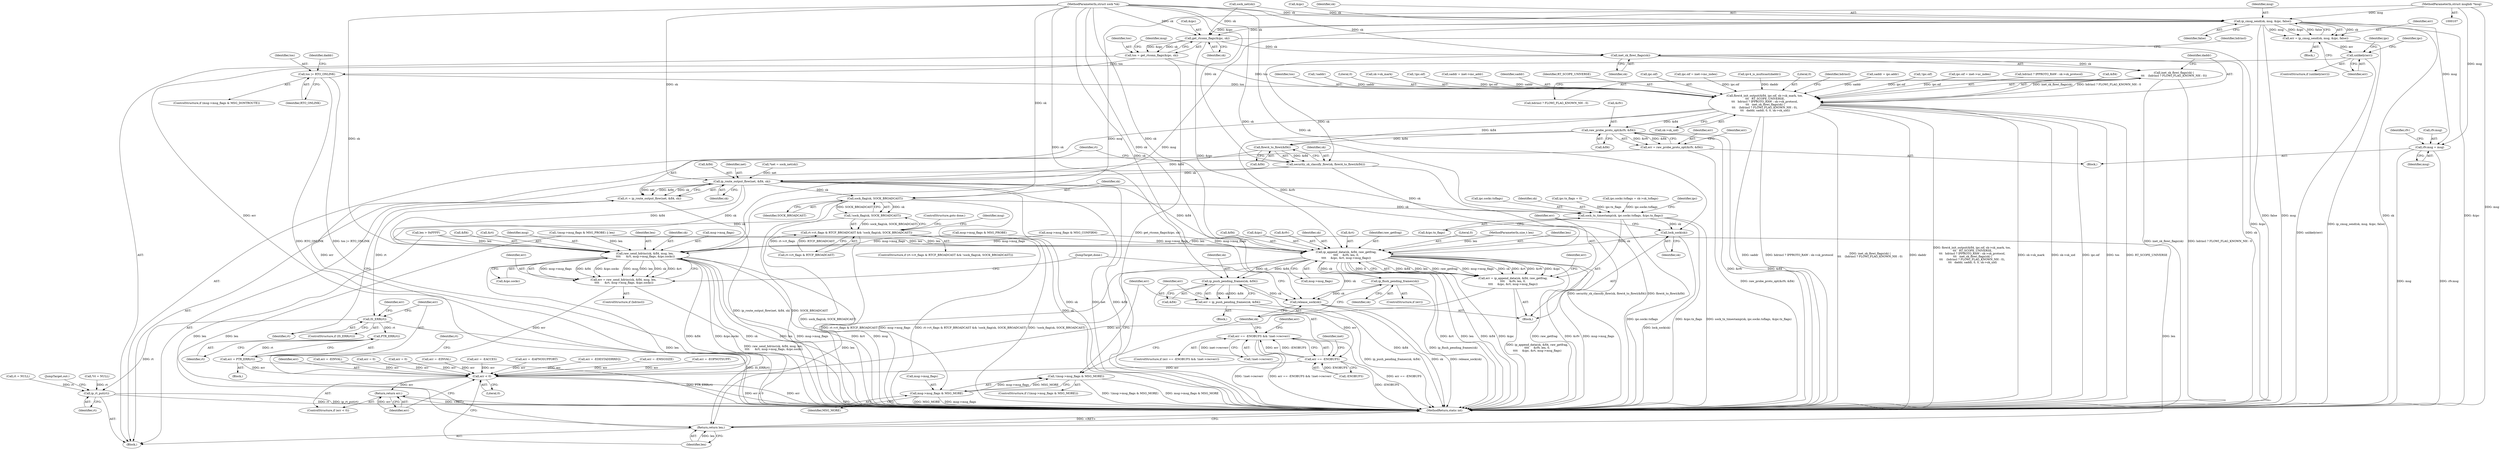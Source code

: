 digraph "0_linux_8f659a03a0ba9289b9aeb9b4470e6fb263d6f483@pointer" {
"1000109" [label="(MethodParameterIn,struct msghdr *msg)"];
"1000280" [label="(Call,ip_cmsg_send(sk, msg, &ipc, false))"];
"1000278" [label="(Call,err = ip_cmsg_send(sk, msg, &ipc, false))"];
"1000287" [label="(Call,unlikely(err))"];
"1000649" [label="(Call,err < 0)"];
"1000652" [label="(Return,return err;)"];
"1000387" [label="(Call,get_rtconn_flags(&ipc, sk))"];
"1000385" [label="(Call,tos = get_rtconn_flags(&ipc, sk))"];
"1000397" [label="(Call,tos |= RTO_ONLINK)"];
"1000437" [label="(Call,flowi4_init_output(&fl4, ipc.oif, sk->sk_mark, tos,\n \t\t\t   RT_SCOPE_UNIVERSE,\n\t\t\t   hdrincl ? IPPROTO_RAW : sk->sk_protocol,\n \t\t\t   inet_sk_flowi_flags(sk) |\n\t\t\t    (hdrincl ? FLOWI_FLAG_KNOWN_NH : 0),\n \t\t\t   daddr, saddr, 0, 0, sk->sk_uid))"];
"1000484" [label="(Call,raw_probe_proto_opt(&rfv, &fl4))"];
"1000482" [label="(Call,err = raw_probe_proto_opt(&rfv, &fl4))"];
"1000494" [label="(Call,flowi4_to_flowi(&fl4))"];
"1000492" [label="(Call,security_sk_classify_flow(sk, flowi4_to_flowi(&fl4)))"];
"1000499" [label="(Call,ip_route_output_flow(net, &fl4, sk))"];
"1000497" [label="(Call,rt = ip_route_output_flow(net, &fl4, sk))"];
"1000505" [label="(Call,IS_ERR(rt))"];
"1000510" [label="(Call,PTR_ERR(rt))"];
"1000508" [label="(Call,err = PTR_ERR(rt))"];
"1000645" [label="(Call,ip_rt_put(rt))"];
"1000528" [label="(Call,sock_flag(sk, SOCK_BROADCAST))"];
"1000527" [label="(Call,!sock_flag(sk, SOCK_BROADCAST))"];
"1000521" [label="(Call,rt->rt_flags & RTCF_BROADCAST && !sock_flag(sk, SOCK_BROADCAST))"];
"1000544" [label="(Call,raw_send_hdrinc(sk, &fl4, msg, len,\n \t\t\t\t      &rt, msg->msg_flags, &ipc.sockc))"];
"1000542" [label="(Call,err = raw_send_hdrinc(sk, &fl4, msg, len,\n \t\t\t\t      &rt, msg->msg_flags, &ipc.sockc))"];
"1000654" [label="(Return,return len;)"];
"1000561" [label="(Call,sock_tx_timestamp(sk, ipc.sockc.tsflags, &ipc.tx_flags))"];
"1000584" [label="(Call,lock_sock(sk))"];
"1000588" [label="(Call,ip_append_data(sk, &fl4, raw_getfrag,\n\t\t\t\t     &rfv, len, 0,\n\t\t\t\t     &ipc, &rt, msg->msg_flags))"];
"1000586" [label="(Call,err = ip_append_data(sk, &fl4, raw_getfrag,\n\t\t\t\t     &rfv, len, 0,\n\t\t\t\t     &ipc, &rt, msg->msg_flags))"];
"1000606" [label="(Call,ip_flush_pending_frames(sk))"];
"1000636" [label="(Call,release_sock(sk))"];
"1000611" [label="(Call,msg->msg_flags & MSG_MORE)"];
"1000610" [label="(Call,!(msg->msg_flags & MSG_MORE))"];
"1000619" [label="(Call,ip_push_pending_frames(sk, &fl4))"];
"1000617" [label="(Call,err = ip_push_pending_frames(sk, &fl4))"];
"1000625" [label="(Call,err == -ENOBUFS)"];
"1000624" [label="(Call,err == -ENOBUFS && !inet->recverr)"];
"1000455" [label="(Call,inet_sk_flowi_flags(sk))"];
"1000454" [label="(Call,inet_sk_flowi_flags(sk) |\n\t\t\t    (hdrincl ? FLOWI_FLAG_KNOWN_NH : 0))"];
"1000472" [label="(Call,rfv.msg = msg)"];
"1000561" [label="(Call,sock_tx_timestamp(sk, ipc.sockc.tsflags, &ipc.tx_flags))"];
"1000108" [label="(MethodParameterIn,struct sock *sk)"];
"1000494" [label="(Call,flowi4_to_flowi(&fl4))"];
"1000482" [label="(Call,err = raw_probe_proto_opt(&rfv, &fl4))"];
"1000109" [label="(MethodParameterIn,struct msghdr *msg)"];
"1000391" [label="(ControlStructure,if (msg->msg_flags & MSG_DONTROUTE))"];
"1000401" [label="(Call,ipv4_is_multicast(daddr))"];
"1000509" [label="(Identifier,err)"];
"1000464" [label="(Literal,0)"];
"1000288" [label="(Identifier,err)"];
"1000533" [label="(Call,msg->msg_flags & MSG_CONFIRM)"];
"1000120" [label="(Call,sock_net(sk))"];
"1000402" [label="(Identifier,daddr)"];
"1000286" [label="(ControlStructure,if (unlikely(err)))"];
"1000595" [label="(Identifier,len)"];
"1000590" [label="(Call,&fl4)"];
"1000506" [label="(Identifier,rt)"];
"1000686" [label="(MethodReturn,static int)"];
"1000500" [label="(Identifier,net)"];
"1000528" [label="(Call,sock_flag(sk, SOCK_BROADCAST))"];
"1000555" [label="(Call,&ipc.sockc)"];
"1000487" [label="(Call,&fl4)"];
"1000495" [label="(Call,&fl4)"];
"1000568" [label="(Call,&ipc.tx_flags)"];
"1000485" [label="(Call,&rfv)"];
"1000675" [label="(Call,msg->msg_flags & MSG_PROBE)"];
"1000470" [label="(Identifier,hdrincl)"];
"1000492" [label="(Call,security_sk_classify_flow(sk, flowi4_to_flowi(&fl4)))"];
"1000505" [label="(Call,IS_ERR(rt))"];
"1000586" [label="(Call,err = ip_append_data(sk, &fl4, raw_getfrag,\n\t\t\t\t     &rfv, len, 0,\n\t\t\t\t     &ipc, &rt, msg->msg_flags))"];
"1000601" [label="(Call,msg->msg_flags)"];
"1000139" [label="(Call,err = -EMSGSIZE)"];
"1000517" [label="(Identifier,err)"];
"1000153" [label="(Call,err = -EOPNOTSUPP)"];
"1000615" [label="(Identifier,MSG_MORE)"];
"1000285" [label="(Identifier,false)"];
"1000542" [label="(Call,err = raw_send_hdrinc(sk, &fl4, msg, len,\n \t\t\t\t      &rt, msg->msg_flags, &ipc.sockc))"];
"1000625" [label="(Call,err == -ENOBUFS)"];
"1000479" [label="(Identifier,rfv)"];
"1000437" [label="(Call,flowi4_init_output(&fl4, ipc.oif, sk->sk_mark, tos,\n \t\t\t   RT_SCOPE_UNIVERSE,\n\t\t\t   hdrincl ? IPPROTO_RAW : sk->sk_protocol,\n \t\t\t   inet_sk_flowi_flags(sk) |\n\t\t\t    (hdrincl ? FLOWI_FLAG_KNOWN_NH : 0),\n \t\t\t   daddr, saddr, 0, 0, sk->sk_uid))"];
"1000277" [label="(Block,)"];
"1000504" [label="(ControlStructure,if (IS_ERR(rt)))"];
"1000650" [label="(Identifier,err)"];
"1000530" [label="(Identifier,SOCK_BROADCAST)"];
"1000605" [label="(Identifier,err)"];
"1000645" [label="(Call,ip_rt_put(rt))"];
"1000455" [label="(Call,inet_sk_flowi_flags(sk))"];
"1000513" [label="(Identifier,rt)"];
"1000454" [label="(Call,inet_sk_flowi_flags(sk) |\n\t\t\t    (hdrincl ? FLOWI_FLAG_KNOWN_NH : 0))"];
"1000611" [label="(Call,msg->msg_flags & MSG_MORE)"];
"1000302" [label="(Call,saddr = ipc.addr)"];
"1000405" [label="(Call,!ipc.oif)"];
"1000461" [label="(Identifier,daddr)"];
"1000620" [label="(Identifier,sk)"];
"1000634" [label="(Identifier,err)"];
"1000587" [label="(Identifier,err)"];
"1000498" [label="(Identifier,rt)"];
"1000297" [label="(Identifier,ipc)"];
"1000356" [label="(Call,err = -EINVAL)"];
"1000144" [label="(Call,len > 0xFFFF)"];
"1000597" [label="(Call,&ipc)"];
"1000118" [label="(Call,*net = sock_net(sk))"];
"1000531" [label="(ControlStructure,goto done;)"];
"1000637" [label="(Identifier,sk)"];
"1000623" [label="(ControlStructure,if (err == -ENOBUFS && !inet->recverr))"];
"1000483" [label="(Identifier,err)"];
"1000575" [label="(Identifier,ipc)"];
"1000636" [label="(Call,release_sock(sk))"];
"1000493" [label="(Identifier,sk)"];
"1000546" [label="(Call,&fl4)"];
"1000550" [label="(Call,&rt)"];
"1000607" [label="(Identifier,sk)"];
"1000499" [label="(Call,ip_route_output_flow(net, &fl4, sk))"];
"1000618" [label="(Identifier,err)"];
"1000633" [label="(Call,err = 0)"];
"1000535" [label="(Identifier,msg)"];
"1000280" [label="(Call,ip_cmsg_send(sk, msg, &ipc, false))"];
"1000617" [label="(Call,err = ip_push_pending_frames(sk, &fl4))"];
"1000682" [label="(Call,err = 0)"];
"1000593" [label="(Call,&rfv)"];
"1000169" [label="(Call,err = -EINVAL)"];
"1000589" [label="(Identifier,sk)"];
"1000521" [label="(Call,rt->rt_flags & RTCF_BROADCAST && !sock_flag(sk, SOCK_BROADCAST))"];
"1000386" [label="(Identifier,tos)"];
"1000430" [label="(Call,ipc.oif = inet->uc_index)"];
"1000448" [label="(Call,hdrincl ? IPPROTO_RAW : sk->sk_protocol)"];
"1000438" [label="(Call,&fl4)"];
"1000446" [label="(Identifier,tos)"];
"1000292" [label="(Identifier,ipc)"];
"1000417" [label="(Call,!saddr)"];
"1000497" [label="(Call,rt = ip_route_output_flow(net, &fl4, sk))"];
"1000385" [label="(Call,tos = get_rtconn_flags(&ipc, sk))"];
"1000529" [label="(Identifier,sk)"];
"1000463" [label="(Literal,0)"];
"1000443" [label="(Call,sk->sk_mark)"];
"1000507" [label="(Block,)"];
"1000279" [label="(Identifier,err)"];
"1000110" [label="(MethodParameterIn,size_t len)"];
"1000616" [label="(Block,)"];
"1000631" [label="(Identifier,inet)"];
"1000599" [label="(Call,&rt)"];
"1000585" [label="(Identifier,sk)"];
"1000426" [label="(Call,!ipc.oif)"];
"1000588" [label="(Call,ip_append_data(sk, &fl4, raw_getfrag,\n\t\t\t\t     &rfv, len, 0,\n\t\t\t\t     &ipc, &rt, msg->msg_flags))"];
"1000511" [label="(Identifier,rt)"];
"1000520" [label="(ControlStructure,if (rt->rt_flags & RTCF_BROADCAST && !sock_flag(sk, SOCK_BROADCAST)))"];
"1000629" [label="(Call,!inet->recverr)"];
"1000387" [label="(Call,get_rtconn_flags(&ipc, sk))"];
"1000516" [label="(Call,err = -EACCES)"];
"1000548" [label="(Identifier,msg)"];
"1000419" [label="(Call,saddr = inet->mc_addr)"];
"1000457" [label="(Call,hdrincl ? FLOWI_FLAG_KNOWN_NH : 0)"];
"1000627" [label="(Call,-ENOBUFS)"];
"1000510" [label="(Call,PTR_ERR(rt))"];
"1000626" [label="(Identifier,err)"];
"1000195" [label="(Call,err = -EAFNOSUPPORT)"];
"1000673" [label="(Call,!(msg->msg_flags & MSG_PROBE) || len)"];
"1000501" [label="(Call,&fl4)"];
"1000609" [label="(ControlStructure,if (!(msg->msg_flags & MSG_MORE)))"];
"1000646" [label="(Identifier,rt)"];
"1000397" [label="(Call,tos |= RTO_ONLINK)"];
"1000462" [label="(Identifier,saddr)"];
"1000584" [label="(Call,lock_sock(sk))"];
"1000624" [label="(Call,err == -ENOBUFS && !inet->recverr)"];
"1000549" [label="(Identifier,len)"];
"1000399" [label="(Identifier,RTO_ONLINK)"];
"1000619" [label="(Call,ip_push_pending_frames(sk, &fl4))"];
"1000503" [label="(Identifier,sk)"];
"1000456" [label="(Identifier,sk)"];
"1000648" [label="(ControlStructure,if (err < 0))"];
"1000471" [label="(Block,)"];
"1000111" [label="(Block,)"];
"1000283" [label="(Call,&ipc)"];
"1000638" [label="(JumpTarget,done:)"];
"1000563" [label="(Call,ipc.sockc.tsflags)"];
"1000476" [label="(Identifier,msg)"];
"1000394" [label="(Identifier,msg)"];
"1000652" [label="(Return,return err;)"];
"1000655" [label="(Identifier,len)"];
"1000465" [label="(Call,sk->sk_uid)"];
"1000654" [label="(Return,return len;)"];
"1000278" [label="(Call,err = ip_cmsg_send(sk, msg, &ipc, false))"];
"1000545" [label="(Identifier,sk)"];
"1000447" [label="(Identifier,RT_SCOPE_UNIVERSE)"];
"1000604" [label="(ControlStructure,if (err))"];
"1000560" [label="(Block,)"];
"1000649" [label="(Call,err < 0)"];
"1000647" [label="(JumpTarget,out:)"];
"1000213" [label="(Call,err = -EDESTADDRREQ)"];
"1000440" [label="(Call,ipc.oif)"];
"1000651" [label="(Literal,0)"];
"1000124" [label="(Call,*rt = NULL)"];
"1000512" [label="(Call,rt = NULL)"];
"1000527" [label="(Call,!sock_flag(sk, SOCK_BROADCAST))"];
"1000388" [label="(Call,&ipc)"];
"1000398" [label="(Identifier,tos)"];
"1000522" [label="(Call,rt->rt_flags & RTCF_BROADCAST)"];
"1000552" [label="(Call,msg->msg_flags)"];
"1000281" [label="(Identifier,sk)"];
"1000390" [label="(Identifier,sk)"];
"1000621" [label="(Call,&fl4)"];
"1000540" [label="(ControlStructure,if (hdrincl))"];
"1000562" [label="(Identifier,sk)"];
"1000610" [label="(Call,!(msg->msg_flags & MSG_MORE))"];
"1000282" [label="(Identifier,msg)"];
"1000287" [label="(Call,unlikely(err))"];
"1000544" [label="(Call,raw_send_hdrinc(sk, &fl4, msg, len,\n \t\t\t\t      &rt, msg->msg_flags, &ipc.sockc))"];
"1000592" [label="(Identifier,raw_getfrag)"];
"1000606" [label="(Call,ip_flush_pending_frames(sk))"];
"1000472" [label="(Call,rfv.msg = msg)"];
"1000596" [label="(Literal,0)"];
"1000458" [label="(Identifier,hdrincl)"];
"1000543" [label="(Identifier,err)"];
"1000612" [label="(Call,msg->msg_flags)"];
"1000508" [label="(Call,err = PTR_ERR(rt))"];
"1000250" [label="(Call,ipc.tx_flags = 0)"];
"1000484" [label="(Call,raw_probe_proto_opt(&rfv, &fl4))"];
"1000473" [label="(Call,rfv.msg)"];
"1000653" [label="(Identifier,err)"];
"1000409" [label="(Call,ipc.oif = inet->mc_index)"];
"1000229" [label="(Call,ipc.sockc.tsflags = sk->sk_tsflags)"];
"1000490" [label="(Identifier,err)"];
"1000109" -> "1000107"  [label="AST: "];
"1000109" -> "1000686"  [label="DDG: msg"];
"1000109" -> "1000280"  [label="DDG: msg"];
"1000109" -> "1000472"  [label="DDG: msg"];
"1000109" -> "1000544"  [label="DDG: msg"];
"1000280" -> "1000278"  [label="AST: "];
"1000280" -> "1000285"  [label="CFG: "];
"1000281" -> "1000280"  [label="AST: "];
"1000282" -> "1000280"  [label="AST: "];
"1000283" -> "1000280"  [label="AST: "];
"1000285" -> "1000280"  [label="AST: "];
"1000278" -> "1000280"  [label="CFG: "];
"1000280" -> "1000686"  [label="DDG: false"];
"1000280" -> "1000686"  [label="DDG: msg"];
"1000280" -> "1000686"  [label="DDG: sk"];
"1000280" -> "1000686"  [label="DDG: &ipc"];
"1000280" -> "1000278"  [label="DDG: sk"];
"1000280" -> "1000278"  [label="DDG: msg"];
"1000280" -> "1000278"  [label="DDG: &ipc"];
"1000280" -> "1000278"  [label="DDG: false"];
"1000120" -> "1000280"  [label="DDG: sk"];
"1000108" -> "1000280"  [label="DDG: sk"];
"1000280" -> "1000387"  [label="DDG: &ipc"];
"1000280" -> "1000387"  [label="DDG: sk"];
"1000280" -> "1000472"  [label="DDG: msg"];
"1000280" -> "1000544"  [label="DDG: msg"];
"1000278" -> "1000277"  [label="AST: "];
"1000279" -> "1000278"  [label="AST: "];
"1000288" -> "1000278"  [label="CFG: "];
"1000278" -> "1000686"  [label="DDG: ip_cmsg_send(sk, msg, &ipc, false)"];
"1000278" -> "1000287"  [label="DDG: err"];
"1000287" -> "1000286"  [label="AST: "];
"1000287" -> "1000288"  [label="CFG: "];
"1000288" -> "1000287"  [label="AST: "];
"1000292" -> "1000287"  [label="CFG: "];
"1000297" -> "1000287"  [label="CFG: "];
"1000287" -> "1000686"  [label="DDG: unlikely(err)"];
"1000287" -> "1000649"  [label="DDG: err"];
"1000649" -> "1000648"  [label="AST: "];
"1000649" -> "1000651"  [label="CFG: "];
"1000650" -> "1000649"  [label="AST: "];
"1000651" -> "1000649"  [label="AST: "];
"1000653" -> "1000649"  [label="CFG: "];
"1000655" -> "1000649"  [label="CFG: "];
"1000649" -> "1000686"  [label="DDG: err < 0"];
"1000649" -> "1000686"  [label="DDG: err"];
"1000508" -> "1000649"  [label="DDG: err"];
"1000625" -> "1000649"  [label="DDG: err"];
"1000139" -> "1000649"  [label="DDG: err"];
"1000586" -> "1000649"  [label="DDG: err"];
"1000542" -> "1000649"  [label="DDG: err"];
"1000153" -> "1000649"  [label="DDG: err"];
"1000169" -> "1000649"  [label="DDG: err"];
"1000516" -> "1000649"  [label="DDG: err"];
"1000682" -> "1000649"  [label="DDG: err"];
"1000356" -> "1000649"  [label="DDG: err"];
"1000482" -> "1000649"  [label="DDG: err"];
"1000213" -> "1000649"  [label="DDG: err"];
"1000195" -> "1000649"  [label="DDG: err"];
"1000633" -> "1000649"  [label="DDG: err"];
"1000649" -> "1000652"  [label="DDG: err"];
"1000652" -> "1000648"  [label="AST: "];
"1000652" -> "1000653"  [label="CFG: "];
"1000653" -> "1000652"  [label="AST: "];
"1000686" -> "1000652"  [label="CFG: "];
"1000652" -> "1000686"  [label="DDG: <RET>"];
"1000653" -> "1000652"  [label="DDG: err"];
"1000387" -> "1000385"  [label="AST: "];
"1000387" -> "1000390"  [label="CFG: "];
"1000388" -> "1000387"  [label="AST: "];
"1000390" -> "1000387"  [label="AST: "];
"1000385" -> "1000387"  [label="CFG: "];
"1000387" -> "1000686"  [label="DDG: &ipc"];
"1000387" -> "1000385"  [label="DDG: &ipc"];
"1000387" -> "1000385"  [label="DDG: sk"];
"1000120" -> "1000387"  [label="DDG: sk"];
"1000108" -> "1000387"  [label="DDG: sk"];
"1000387" -> "1000455"  [label="DDG: sk"];
"1000387" -> "1000588"  [label="DDG: &ipc"];
"1000385" -> "1000111"  [label="AST: "];
"1000386" -> "1000385"  [label="AST: "];
"1000394" -> "1000385"  [label="CFG: "];
"1000385" -> "1000686"  [label="DDG: get_rtconn_flags(&ipc, sk)"];
"1000385" -> "1000397"  [label="DDG: tos"];
"1000385" -> "1000437"  [label="DDG: tos"];
"1000397" -> "1000391"  [label="AST: "];
"1000397" -> "1000399"  [label="CFG: "];
"1000398" -> "1000397"  [label="AST: "];
"1000399" -> "1000397"  [label="AST: "];
"1000402" -> "1000397"  [label="CFG: "];
"1000397" -> "1000686"  [label="DDG: tos |= RTO_ONLINK"];
"1000397" -> "1000686"  [label="DDG: RTO_ONLINK"];
"1000397" -> "1000437"  [label="DDG: tos"];
"1000437" -> "1000111"  [label="AST: "];
"1000437" -> "1000465"  [label="CFG: "];
"1000438" -> "1000437"  [label="AST: "];
"1000440" -> "1000437"  [label="AST: "];
"1000443" -> "1000437"  [label="AST: "];
"1000446" -> "1000437"  [label="AST: "];
"1000447" -> "1000437"  [label="AST: "];
"1000448" -> "1000437"  [label="AST: "];
"1000454" -> "1000437"  [label="AST: "];
"1000461" -> "1000437"  [label="AST: "];
"1000462" -> "1000437"  [label="AST: "];
"1000463" -> "1000437"  [label="AST: "];
"1000464" -> "1000437"  [label="AST: "];
"1000465" -> "1000437"  [label="AST: "];
"1000470" -> "1000437"  [label="CFG: "];
"1000437" -> "1000686"  [label="DDG: daddr"];
"1000437" -> "1000686"  [label="DDG: flowi4_init_output(&fl4, ipc.oif, sk->sk_mark, tos,\n \t\t\t   RT_SCOPE_UNIVERSE,\n\t\t\t   hdrincl ? IPPROTO_RAW : sk->sk_protocol,\n \t\t\t   inet_sk_flowi_flags(sk) |\n\t\t\t    (hdrincl ? FLOWI_FLAG_KNOWN_NH : 0),\n \t\t\t   daddr, saddr, 0, 0, sk->sk_uid)"];
"1000437" -> "1000686"  [label="DDG: sk->sk_mark"];
"1000437" -> "1000686"  [label="DDG: sk->sk_uid"];
"1000437" -> "1000686"  [label="DDG: ipc.oif"];
"1000437" -> "1000686"  [label="DDG: tos"];
"1000437" -> "1000686"  [label="DDG: RT_SCOPE_UNIVERSE"];
"1000437" -> "1000686"  [label="DDG: saddr"];
"1000437" -> "1000686"  [label="DDG: hdrincl ? IPPROTO_RAW : sk->sk_protocol"];
"1000437" -> "1000686"  [label="DDG: inet_sk_flowi_flags(sk) |\n\t\t\t    (hdrincl ? FLOWI_FLAG_KNOWN_NH : 0)"];
"1000426" -> "1000437"  [label="DDG: ipc.oif"];
"1000430" -> "1000437"  [label="DDG: ipc.oif"];
"1000409" -> "1000437"  [label="DDG: ipc.oif"];
"1000405" -> "1000437"  [label="DDG: ipc.oif"];
"1000454" -> "1000437"  [label="DDG: inet_sk_flowi_flags(sk)"];
"1000454" -> "1000437"  [label="DDG: hdrincl ? FLOWI_FLAG_KNOWN_NH : 0"];
"1000401" -> "1000437"  [label="DDG: daddr"];
"1000302" -> "1000437"  [label="DDG: saddr"];
"1000419" -> "1000437"  [label="DDG: saddr"];
"1000417" -> "1000437"  [label="DDG: saddr"];
"1000437" -> "1000484"  [label="DDG: &fl4"];
"1000437" -> "1000494"  [label="DDG: &fl4"];
"1000484" -> "1000482"  [label="AST: "];
"1000484" -> "1000487"  [label="CFG: "];
"1000485" -> "1000484"  [label="AST: "];
"1000487" -> "1000484"  [label="AST: "];
"1000482" -> "1000484"  [label="CFG: "];
"1000484" -> "1000686"  [label="DDG: &fl4"];
"1000484" -> "1000686"  [label="DDG: &rfv"];
"1000484" -> "1000482"  [label="DDG: &rfv"];
"1000484" -> "1000482"  [label="DDG: &fl4"];
"1000484" -> "1000494"  [label="DDG: &fl4"];
"1000484" -> "1000588"  [label="DDG: &rfv"];
"1000482" -> "1000471"  [label="AST: "];
"1000483" -> "1000482"  [label="AST: "];
"1000490" -> "1000482"  [label="CFG: "];
"1000482" -> "1000686"  [label="DDG: raw_probe_proto_opt(&rfv, &fl4)"];
"1000494" -> "1000492"  [label="AST: "];
"1000494" -> "1000495"  [label="CFG: "];
"1000495" -> "1000494"  [label="AST: "];
"1000492" -> "1000494"  [label="CFG: "];
"1000494" -> "1000492"  [label="DDG: &fl4"];
"1000494" -> "1000499"  [label="DDG: &fl4"];
"1000492" -> "1000111"  [label="AST: "];
"1000493" -> "1000492"  [label="AST: "];
"1000498" -> "1000492"  [label="CFG: "];
"1000492" -> "1000686"  [label="DDG: flowi4_to_flowi(&fl4)"];
"1000492" -> "1000686"  [label="DDG: security_sk_classify_flow(sk, flowi4_to_flowi(&fl4))"];
"1000455" -> "1000492"  [label="DDG: sk"];
"1000108" -> "1000492"  [label="DDG: sk"];
"1000492" -> "1000499"  [label="DDG: sk"];
"1000499" -> "1000497"  [label="AST: "];
"1000499" -> "1000503"  [label="CFG: "];
"1000500" -> "1000499"  [label="AST: "];
"1000501" -> "1000499"  [label="AST: "];
"1000503" -> "1000499"  [label="AST: "];
"1000497" -> "1000499"  [label="CFG: "];
"1000499" -> "1000686"  [label="DDG: sk"];
"1000499" -> "1000686"  [label="DDG: net"];
"1000499" -> "1000686"  [label="DDG: &fl4"];
"1000499" -> "1000497"  [label="DDG: net"];
"1000499" -> "1000497"  [label="DDG: &fl4"];
"1000499" -> "1000497"  [label="DDG: sk"];
"1000118" -> "1000499"  [label="DDG: net"];
"1000108" -> "1000499"  [label="DDG: sk"];
"1000499" -> "1000528"  [label="DDG: sk"];
"1000499" -> "1000544"  [label="DDG: sk"];
"1000499" -> "1000544"  [label="DDG: &fl4"];
"1000499" -> "1000561"  [label="DDG: sk"];
"1000499" -> "1000588"  [label="DDG: &fl4"];
"1000497" -> "1000111"  [label="AST: "];
"1000498" -> "1000497"  [label="AST: "];
"1000506" -> "1000497"  [label="CFG: "];
"1000497" -> "1000686"  [label="DDG: ip_route_output_flow(net, &fl4, sk)"];
"1000497" -> "1000505"  [label="DDG: rt"];
"1000505" -> "1000504"  [label="AST: "];
"1000505" -> "1000506"  [label="CFG: "];
"1000506" -> "1000505"  [label="AST: "];
"1000509" -> "1000505"  [label="CFG: "];
"1000517" -> "1000505"  [label="CFG: "];
"1000505" -> "1000686"  [label="DDG: IS_ERR(rt)"];
"1000505" -> "1000510"  [label="DDG: rt"];
"1000505" -> "1000645"  [label="DDG: rt"];
"1000510" -> "1000508"  [label="AST: "];
"1000510" -> "1000511"  [label="CFG: "];
"1000511" -> "1000510"  [label="AST: "];
"1000508" -> "1000510"  [label="CFG: "];
"1000510" -> "1000508"  [label="DDG: rt"];
"1000508" -> "1000507"  [label="AST: "];
"1000509" -> "1000508"  [label="AST: "];
"1000513" -> "1000508"  [label="CFG: "];
"1000508" -> "1000686"  [label="DDG: PTR_ERR(rt)"];
"1000645" -> "1000111"  [label="AST: "];
"1000645" -> "1000646"  [label="CFG: "];
"1000646" -> "1000645"  [label="AST: "];
"1000647" -> "1000645"  [label="CFG: "];
"1000645" -> "1000686"  [label="DDG: rt"];
"1000645" -> "1000686"  [label="DDG: ip_rt_put(rt)"];
"1000124" -> "1000645"  [label="DDG: rt"];
"1000512" -> "1000645"  [label="DDG: rt"];
"1000528" -> "1000527"  [label="AST: "];
"1000528" -> "1000530"  [label="CFG: "];
"1000529" -> "1000528"  [label="AST: "];
"1000530" -> "1000528"  [label="AST: "];
"1000527" -> "1000528"  [label="CFG: "];
"1000528" -> "1000686"  [label="DDG: SOCK_BROADCAST"];
"1000528" -> "1000686"  [label="DDG: sk"];
"1000528" -> "1000527"  [label="DDG: sk"];
"1000528" -> "1000527"  [label="DDG: SOCK_BROADCAST"];
"1000108" -> "1000528"  [label="DDG: sk"];
"1000528" -> "1000544"  [label="DDG: sk"];
"1000528" -> "1000561"  [label="DDG: sk"];
"1000527" -> "1000521"  [label="AST: "];
"1000521" -> "1000527"  [label="CFG: "];
"1000527" -> "1000686"  [label="DDG: sock_flag(sk, SOCK_BROADCAST)"];
"1000527" -> "1000521"  [label="DDG: sock_flag(sk, SOCK_BROADCAST)"];
"1000521" -> "1000520"  [label="AST: "];
"1000521" -> "1000522"  [label="CFG: "];
"1000522" -> "1000521"  [label="AST: "];
"1000531" -> "1000521"  [label="CFG: "];
"1000535" -> "1000521"  [label="CFG: "];
"1000521" -> "1000686"  [label="DDG: rt->rt_flags & RTCF_BROADCAST"];
"1000521" -> "1000686"  [label="DDG: rt->rt_flags & RTCF_BROADCAST && !sock_flag(sk, SOCK_BROADCAST)"];
"1000521" -> "1000686"  [label="DDG: !sock_flag(sk, SOCK_BROADCAST)"];
"1000522" -> "1000521"  [label="DDG: rt->rt_flags"];
"1000522" -> "1000521"  [label="DDG: RTCF_BROADCAST"];
"1000544" -> "1000542"  [label="AST: "];
"1000544" -> "1000555"  [label="CFG: "];
"1000545" -> "1000544"  [label="AST: "];
"1000546" -> "1000544"  [label="AST: "];
"1000548" -> "1000544"  [label="AST: "];
"1000549" -> "1000544"  [label="AST: "];
"1000550" -> "1000544"  [label="AST: "];
"1000552" -> "1000544"  [label="AST: "];
"1000555" -> "1000544"  [label="AST: "];
"1000542" -> "1000544"  [label="CFG: "];
"1000544" -> "1000686"  [label="DDG: &rt"];
"1000544" -> "1000686"  [label="DDG: msg"];
"1000544" -> "1000686"  [label="DDG: &fl4"];
"1000544" -> "1000686"  [label="DDG: &ipc.sockc"];
"1000544" -> "1000686"  [label="DDG: sk"];
"1000544" -> "1000686"  [label="DDG: len"];
"1000544" -> "1000686"  [label="DDG: msg->msg_flags"];
"1000544" -> "1000542"  [label="DDG: msg->msg_flags"];
"1000544" -> "1000542"  [label="DDG: &fl4"];
"1000544" -> "1000542"  [label="DDG: &ipc.sockc"];
"1000544" -> "1000542"  [label="DDG: msg"];
"1000544" -> "1000542"  [label="DDG: len"];
"1000544" -> "1000542"  [label="DDG: sk"];
"1000544" -> "1000542"  [label="DDG: &rt"];
"1000108" -> "1000544"  [label="DDG: sk"];
"1000673" -> "1000544"  [label="DDG: len"];
"1000144" -> "1000544"  [label="DDG: len"];
"1000110" -> "1000544"  [label="DDG: len"];
"1000675" -> "1000544"  [label="DDG: msg->msg_flags"];
"1000533" -> "1000544"  [label="DDG: msg->msg_flags"];
"1000544" -> "1000654"  [label="DDG: len"];
"1000542" -> "1000540"  [label="AST: "];
"1000543" -> "1000542"  [label="AST: "];
"1000638" -> "1000542"  [label="CFG: "];
"1000542" -> "1000686"  [label="DDG: raw_send_hdrinc(sk, &fl4, msg, len,\n \t\t\t\t      &rt, msg->msg_flags, &ipc.sockc)"];
"1000654" -> "1000111"  [label="AST: "];
"1000654" -> "1000655"  [label="CFG: "];
"1000655" -> "1000654"  [label="AST: "];
"1000686" -> "1000654"  [label="CFG: "];
"1000654" -> "1000686"  [label="DDG: <RET>"];
"1000655" -> "1000654"  [label="DDG: len"];
"1000588" -> "1000654"  [label="DDG: len"];
"1000673" -> "1000654"  [label="DDG: len"];
"1000144" -> "1000654"  [label="DDG: len"];
"1000110" -> "1000654"  [label="DDG: len"];
"1000561" -> "1000560"  [label="AST: "];
"1000561" -> "1000568"  [label="CFG: "];
"1000562" -> "1000561"  [label="AST: "];
"1000563" -> "1000561"  [label="AST: "];
"1000568" -> "1000561"  [label="AST: "];
"1000575" -> "1000561"  [label="CFG: "];
"1000561" -> "1000686"  [label="DDG: ipc.sockc.tsflags"];
"1000561" -> "1000686"  [label="DDG: &ipc.tx_flags"];
"1000561" -> "1000686"  [label="DDG: sock_tx_timestamp(sk, ipc.sockc.tsflags, &ipc.tx_flags)"];
"1000108" -> "1000561"  [label="DDG: sk"];
"1000229" -> "1000561"  [label="DDG: ipc.sockc.tsflags"];
"1000250" -> "1000561"  [label="DDG: ipc.tx_flags"];
"1000561" -> "1000584"  [label="DDG: sk"];
"1000584" -> "1000560"  [label="AST: "];
"1000584" -> "1000585"  [label="CFG: "];
"1000585" -> "1000584"  [label="AST: "];
"1000587" -> "1000584"  [label="CFG: "];
"1000584" -> "1000686"  [label="DDG: lock_sock(sk)"];
"1000108" -> "1000584"  [label="DDG: sk"];
"1000584" -> "1000588"  [label="DDG: sk"];
"1000588" -> "1000586"  [label="AST: "];
"1000588" -> "1000601"  [label="CFG: "];
"1000589" -> "1000588"  [label="AST: "];
"1000590" -> "1000588"  [label="AST: "];
"1000592" -> "1000588"  [label="AST: "];
"1000593" -> "1000588"  [label="AST: "];
"1000595" -> "1000588"  [label="AST: "];
"1000596" -> "1000588"  [label="AST: "];
"1000597" -> "1000588"  [label="AST: "];
"1000599" -> "1000588"  [label="AST: "];
"1000601" -> "1000588"  [label="AST: "];
"1000586" -> "1000588"  [label="CFG: "];
"1000588" -> "1000686"  [label="DDG: &rt"];
"1000588" -> "1000686"  [label="DDG: len"];
"1000588" -> "1000686"  [label="DDG: &fl4"];
"1000588" -> "1000686"  [label="DDG: &ipc"];
"1000588" -> "1000686"  [label="DDG: raw_getfrag"];
"1000588" -> "1000686"  [label="DDG: &rfv"];
"1000588" -> "1000686"  [label="DDG: msg->msg_flags"];
"1000588" -> "1000586"  [label="DDG: &fl4"];
"1000588" -> "1000586"  [label="DDG: len"];
"1000588" -> "1000586"  [label="DDG: raw_getfrag"];
"1000588" -> "1000586"  [label="DDG: msg->msg_flags"];
"1000588" -> "1000586"  [label="DDG: sk"];
"1000588" -> "1000586"  [label="DDG: &rt"];
"1000588" -> "1000586"  [label="DDG: &rfv"];
"1000588" -> "1000586"  [label="DDG: &ipc"];
"1000588" -> "1000586"  [label="DDG: 0"];
"1000108" -> "1000588"  [label="DDG: sk"];
"1000673" -> "1000588"  [label="DDG: len"];
"1000144" -> "1000588"  [label="DDG: len"];
"1000110" -> "1000588"  [label="DDG: len"];
"1000675" -> "1000588"  [label="DDG: msg->msg_flags"];
"1000533" -> "1000588"  [label="DDG: msg->msg_flags"];
"1000588" -> "1000606"  [label="DDG: sk"];
"1000588" -> "1000611"  [label="DDG: msg->msg_flags"];
"1000588" -> "1000619"  [label="DDG: sk"];
"1000588" -> "1000619"  [label="DDG: &fl4"];
"1000588" -> "1000636"  [label="DDG: sk"];
"1000586" -> "1000560"  [label="AST: "];
"1000587" -> "1000586"  [label="AST: "];
"1000605" -> "1000586"  [label="CFG: "];
"1000586" -> "1000686"  [label="DDG: ip_append_data(sk, &fl4, raw_getfrag,\n\t\t\t\t     &rfv, len, 0,\n\t\t\t\t     &ipc, &rt, msg->msg_flags)"];
"1000606" -> "1000604"  [label="AST: "];
"1000606" -> "1000607"  [label="CFG: "];
"1000607" -> "1000606"  [label="AST: "];
"1000637" -> "1000606"  [label="CFG: "];
"1000606" -> "1000686"  [label="DDG: ip_flush_pending_frames(sk)"];
"1000108" -> "1000606"  [label="DDG: sk"];
"1000606" -> "1000636"  [label="DDG: sk"];
"1000636" -> "1000560"  [label="AST: "];
"1000636" -> "1000637"  [label="CFG: "];
"1000637" -> "1000636"  [label="AST: "];
"1000638" -> "1000636"  [label="CFG: "];
"1000636" -> "1000686"  [label="DDG: sk"];
"1000636" -> "1000686"  [label="DDG: release_sock(sk)"];
"1000619" -> "1000636"  [label="DDG: sk"];
"1000108" -> "1000636"  [label="DDG: sk"];
"1000611" -> "1000610"  [label="AST: "];
"1000611" -> "1000615"  [label="CFG: "];
"1000612" -> "1000611"  [label="AST: "];
"1000615" -> "1000611"  [label="AST: "];
"1000610" -> "1000611"  [label="CFG: "];
"1000611" -> "1000686"  [label="DDG: MSG_MORE"];
"1000611" -> "1000686"  [label="DDG: msg->msg_flags"];
"1000611" -> "1000610"  [label="DDG: msg->msg_flags"];
"1000611" -> "1000610"  [label="DDG: MSG_MORE"];
"1000610" -> "1000609"  [label="AST: "];
"1000618" -> "1000610"  [label="CFG: "];
"1000637" -> "1000610"  [label="CFG: "];
"1000610" -> "1000686"  [label="DDG: !(msg->msg_flags & MSG_MORE)"];
"1000610" -> "1000686"  [label="DDG: msg->msg_flags & MSG_MORE"];
"1000619" -> "1000617"  [label="AST: "];
"1000619" -> "1000621"  [label="CFG: "];
"1000620" -> "1000619"  [label="AST: "];
"1000621" -> "1000619"  [label="AST: "];
"1000617" -> "1000619"  [label="CFG: "];
"1000619" -> "1000686"  [label="DDG: &fl4"];
"1000619" -> "1000617"  [label="DDG: sk"];
"1000619" -> "1000617"  [label="DDG: &fl4"];
"1000108" -> "1000619"  [label="DDG: sk"];
"1000617" -> "1000616"  [label="AST: "];
"1000618" -> "1000617"  [label="AST: "];
"1000626" -> "1000617"  [label="CFG: "];
"1000617" -> "1000686"  [label="DDG: ip_push_pending_frames(sk, &fl4)"];
"1000617" -> "1000625"  [label="DDG: err"];
"1000625" -> "1000624"  [label="AST: "];
"1000625" -> "1000627"  [label="CFG: "];
"1000626" -> "1000625"  [label="AST: "];
"1000627" -> "1000625"  [label="AST: "];
"1000631" -> "1000625"  [label="CFG: "];
"1000624" -> "1000625"  [label="CFG: "];
"1000625" -> "1000686"  [label="DDG: -ENOBUFS"];
"1000625" -> "1000624"  [label="DDG: err"];
"1000625" -> "1000624"  [label="DDG: -ENOBUFS"];
"1000627" -> "1000625"  [label="DDG: ENOBUFS"];
"1000624" -> "1000623"  [label="AST: "];
"1000624" -> "1000629"  [label="CFG: "];
"1000629" -> "1000624"  [label="AST: "];
"1000634" -> "1000624"  [label="CFG: "];
"1000637" -> "1000624"  [label="CFG: "];
"1000624" -> "1000686"  [label="DDG: !inet->recverr"];
"1000624" -> "1000686"  [label="DDG: err == -ENOBUFS && !inet->recverr"];
"1000624" -> "1000686"  [label="DDG: err == -ENOBUFS"];
"1000629" -> "1000624"  [label="DDG: inet->recverr"];
"1000455" -> "1000454"  [label="AST: "];
"1000455" -> "1000456"  [label="CFG: "];
"1000456" -> "1000455"  [label="AST: "];
"1000458" -> "1000455"  [label="CFG: "];
"1000455" -> "1000686"  [label="DDG: sk"];
"1000455" -> "1000454"  [label="DDG: sk"];
"1000108" -> "1000455"  [label="DDG: sk"];
"1000454" -> "1000457"  [label="CFG: "];
"1000457" -> "1000454"  [label="AST: "];
"1000461" -> "1000454"  [label="CFG: "];
"1000454" -> "1000686"  [label="DDG: inet_sk_flowi_flags(sk)"];
"1000454" -> "1000686"  [label="DDG: hdrincl ? FLOWI_FLAG_KNOWN_NH : 0"];
"1000472" -> "1000471"  [label="AST: "];
"1000472" -> "1000476"  [label="CFG: "];
"1000473" -> "1000472"  [label="AST: "];
"1000476" -> "1000472"  [label="AST: "];
"1000479" -> "1000472"  [label="CFG: "];
"1000472" -> "1000686"  [label="DDG: msg"];
"1000472" -> "1000686"  [label="DDG: rfv.msg"];
}
